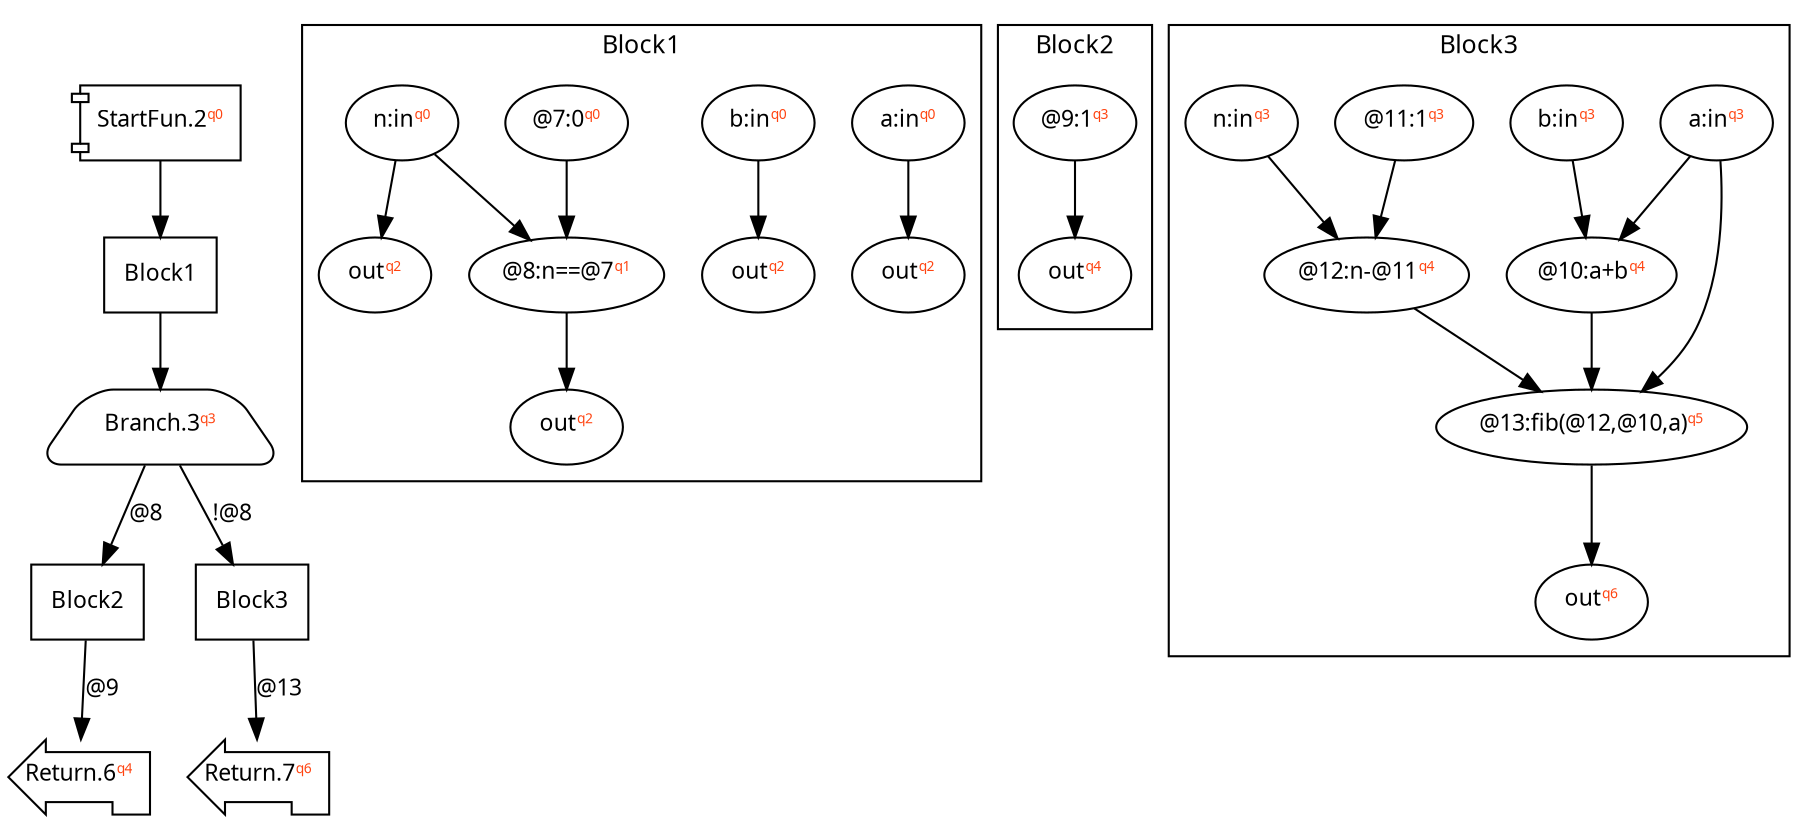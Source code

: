 digraph Program_ {
graph [fontname = "Monaco", fontsize = 12, ranksep = 0.5];
node [shape = box, fontname = "Monaco", fontsize = 11; colorscheme = pastel19];
edge [fontname = "Monaco", fontsize = 11; colorscheme = pastel19];
Jump2[label = <StartFun.2<font color="#ff4411" point-size="8"><sup>q0</sup></font>>; shape = component];
Jump2 -> Block1;
Jump3[
  label = <Branch.3<font color="#ff4411" point-size="8"><sup>q3</sup></font>>;
  shape = trapezium; style = rounded;
];
Block1 -> Jump3;
Jump3 -> Block2 [label="@8"];
Jump3 -> Block3 [label="!@8"];
Jump6[label = <Return.6<font color="#ff4411" point-size="8"><sup>q4</sup></font>>; shape = lpromoter];
Block2 -> Jump6 [label="@9"];
Jump7[label = <Return.7<font color="#ff4411" point-size="8"><sup>q6</sup></font>>; shape = lpromoter];
Block3 -> Jump7 [label="@13"];
Block1 [label = "Block1"];
Block2 [label = "Block2"];
Block3 [label = "Block3"];
subgraph cluster_dfg_Block1{
node [shape = oval];
label = "Block1";
ndBlock1_0 [label=<out<font color="#ff4411" point-size="8"><sup>q2</sup></font>>];ndBlock1_1 [label=<@8:n==@7<font color="#ff4411" point-size="8"><sup>q1</sup></font>>];ndBlock1_2 [label=<out<font color="#ff4411" point-size="8"><sup>q2</sup></font>>];ndBlock1_3 [label=<a:in<font color="#ff4411" point-size="8"><sup>q0</sup></font>>];ndBlock1_4 [label=<b:in<font color="#ff4411" point-size="8"><sup>q0</sup></font>>];ndBlock1_5 [label=<out<font color="#ff4411" point-size="8"><sup>q2</sup></font>>];ndBlock1_6 [label=<out<font color="#ff4411" point-size="8"><sup>q2</sup></font>>];ndBlock1_7 [label=<@7:0<font color="#ff4411" point-size="8"><sup>q0</sup></font>>];ndBlock1_8 [label=<n:in<font color="#ff4411" point-size="8"><sup>q0</sup></font>>];ndBlock1_4 -> ndBlock1_2; ndBlock1_7 -> ndBlock1_1; ndBlock1_8 -> ndBlock1_1; ndBlock1_8 -> ndBlock1_5; ndBlock1_3 -> ndBlock1_6; ndBlock1_1 -> ndBlock1_0; }subgraph cluster_dfg_Block2{
node [shape = oval];
label = "Block2";
ndBlock2_0 [label=<@9:1<font color="#ff4411" point-size="8"><sup>q3</sup></font>>];ndBlock2_1 [label=<out<font color="#ff4411" point-size="8"><sup>q4</sup></font>>];ndBlock2_0 -> ndBlock2_1; }subgraph cluster_dfg_Block3{
node [shape = oval];
label = "Block3";
ndBlock3_0 [label=<a:in<font color="#ff4411" point-size="8"><sup>q3</sup></font>>];ndBlock3_1 [label=<b:in<font color="#ff4411" point-size="8"><sup>q3</sup></font>>];ndBlock3_2 [label=<@10:a+b<font color="#ff4411" point-size="8"><sup>q4</sup></font>>];ndBlock3_3 [label=<out<font color="#ff4411" point-size="8"><sup>q6</sup></font>>];ndBlock3_4 [label=<@11:1<font color="#ff4411" point-size="8"><sup>q3</sup></font>>];ndBlock3_5 [label=<@12:n-@11<font color="#ff4411" point-size="8"><sup>q4</sup></font>>];ndBlock3_6 [label=<@13:fib(@12,@10,a)<font color="#ff4411" point-size="8"><sup>q5</sup></font>>];ndBlock3_7 [label=<n:in<font color="#ff4411" point-size="8"><sup>q3</sup></font>>];ndBlock3_4 -> ndBlock3_5; ndBlock3_7 -> ndBlock3_5; ndBlock3_0 -> ndBlock3_6; ndBlock3_2 -> ndBlock3_6; ndBlock3_5 -> ndBlock3_6; ndBlock3_0 -> ndBlock3_2; ndBlock3_1 -> ndBlock3_2; ndBlock3_6 -> ndBlock3_3; }}
